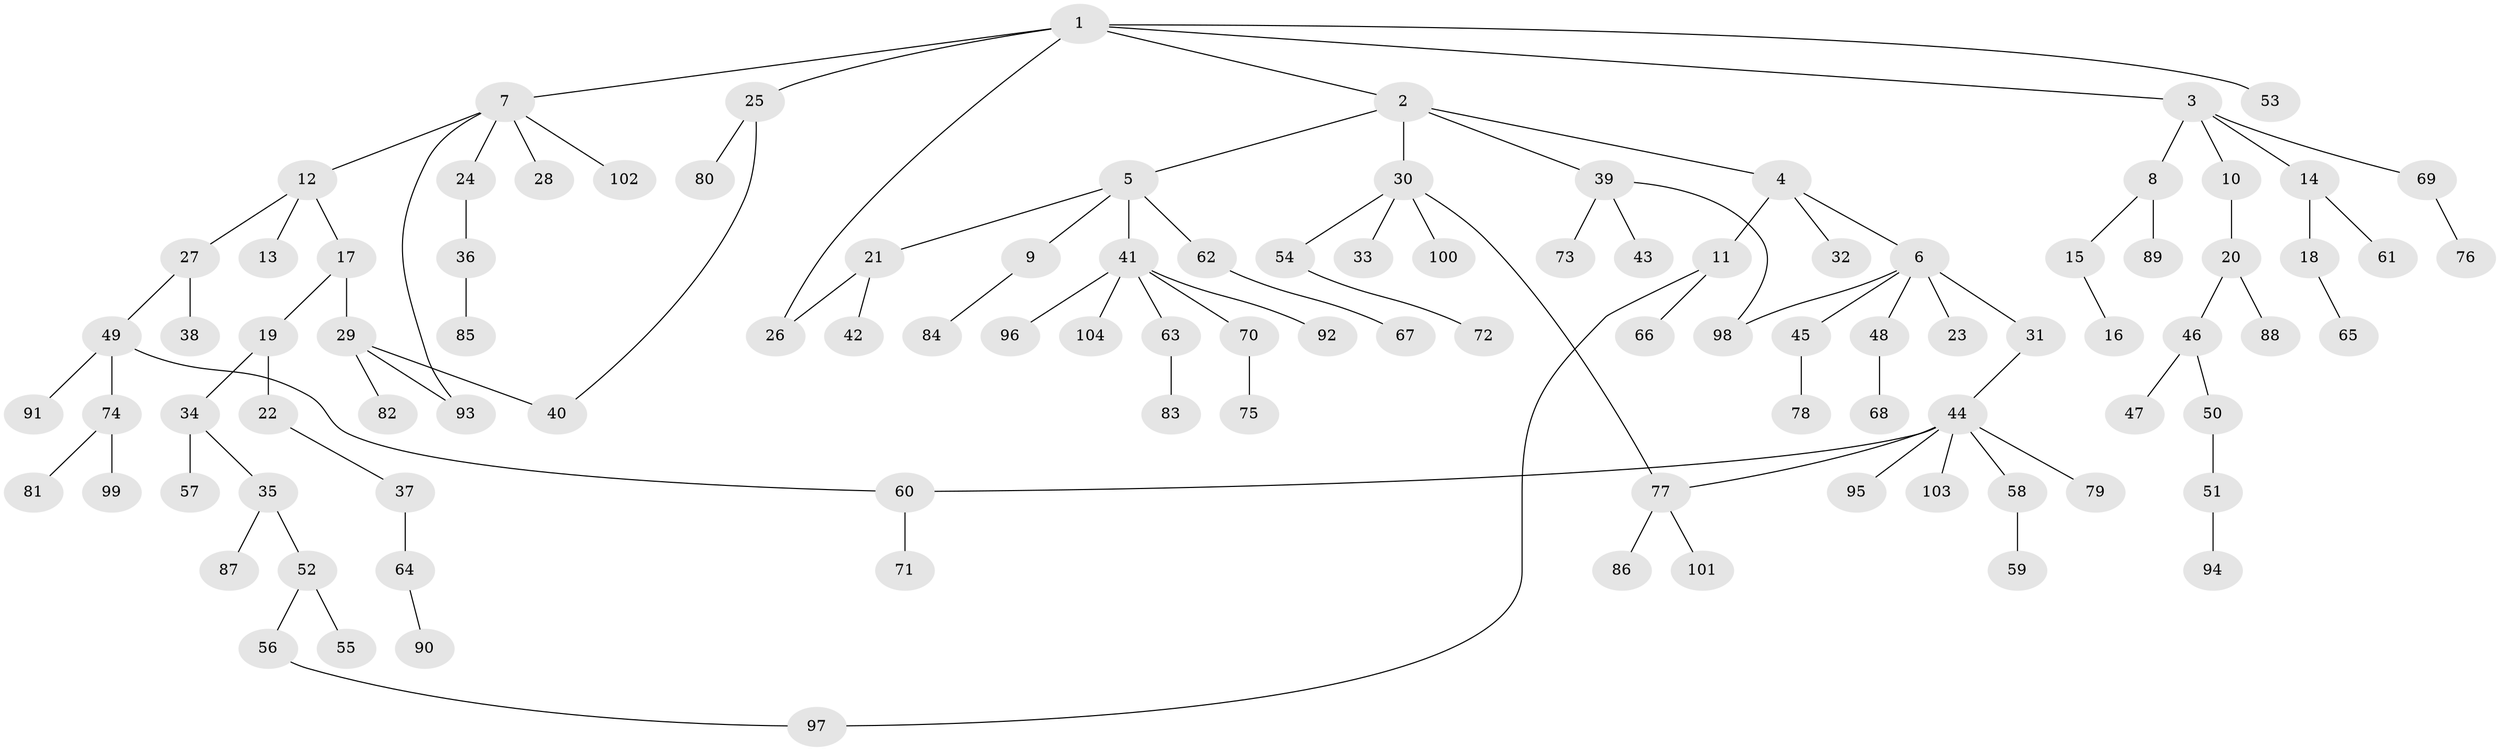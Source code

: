 // Generated by graph-tools (version 1.1) at 2025/10/02/27/25 16:10:51]
// undirected, 104 vertices, 110 edges
graph export_dot {
graph [start="1"]
  node [color=gray90,style=filled];
  1;
  2;
  3;
  4;
  5;
  6;
  7;
  8;
  9;
  10;
  11;
  12;
  13;
  14;
  15;
  16;
  17;
  18;
  19;
  20;
  21;
  22;
  23;
  24;
  25;
  26;
  27;
  28;
  29;
  30;
  31;
  32;
  33;
  34;
  35;
  36;
  37;
  38;
  39;
  40;
  41;
  42;
  43;
  44;
  45;
  46;
  47;
  48;
  49;
  50;
  51;
  52;
  53;
  54;
  55;
  56;
  57;
  58;
  59;
  60;
  61;
  62;
  63;
  64;
  65;
  66;
  67;
  68;
  69;
  70;
  71;
  72;
  73;
  74;
  75;
  76;
  77;
  78;
  79;
  80;
  81;
  82;
  83;
  84;
  85;
  86;
  87;
  88;
  89;
  90;
  91;
  92;
  93;
  94;
  95;
  96;
  97;
  98;
  99;
  100;
  101;
  102;
  103;
  104;
  1 -- 2;
  1 -- 3;
  1 -- 7;
  1 -- 25;
  1 -- 26;
  1 -- 53;
  2 -- 4;
  2 -- 5;
  2 -- 30;
  2 -- 39;
  3 -- 8;
  3 -- 10;
  3 -- 14;
  3 -- 69;
  4 -- 6;
  4 -- 11;
  4 -- 32;
  5 -- 9;
  5 -- 21;
  5 -- 41;
  5 -- 62;
  6 -- 23;
  6 -- 31;
  6 -- 45;
  6 -- 48;
  6 -- 98;
  7 -- 12;
  7 -- 24;
  7 -- 28;
  7 -- 93;
  7 -- 102;
  8 -- 15;
  8 -- 89;
  9 -- 84;
  10 -- 20;
  11 -- 66;
  11 -- 97;
  12 -- 13;
  12 -- 17;
  12 -- 27;
  14 -- 18;
  14 -- 61;
  15 -- 16;
  17 -- 19;
  17 -- 29;
  18 -- 65;
  19 -- 22;
  19 -- 34;
  20 -- 46;
  20 -- 88;
  21 -- 42;
  21 -- 26;
  22 -- 37;
  24 -- 36;
  25 -- 80;
  25 -- 40;
  27 -- 38;
  27 -- 49;
  29 -- 40;
  29 -- 82;
  29 -- 93;
  30 -- 33;
  30 -- 54;
  30 -- 77;
  30 -- 100;
  31 -- 44;
  34 -- 35;
  34 -- 57;
  35 -- 52;
  35 -- 87;
  36 -- 85;
  37 -- 64;
  39 -- 43;
  39 -- 73;
  39 -- 98;
  41 -- 63;
  41 -- 70;
  41 -- 92;
  41 -- 96;
  41 -- 104;
  44 -- 58;
  44 -- 60;
  44 -- 79;
  44 -- 95;
  44 -- 103;
  44 -- 77;
  45 -- 78;
  46 -- 47;
  46 -- 50;
  48 -- 68;
  49 -- 74;
  49 -- 91;
  49 -- 60;
  50 -- 51;
  51 -- 94;
  52 -- 55;
  52 -- 56;
  54 -- 72;
  56 -- 97;
  58 -- 59;
  60 -- 71;
  62 -- 67;
  63 -- 83;
  64 -- 90;
  69 -- 76;
  70 -- 75;
  74 -- 81;
  74 -- 99;
  77 -- 86;
  77 -- 101;
}
